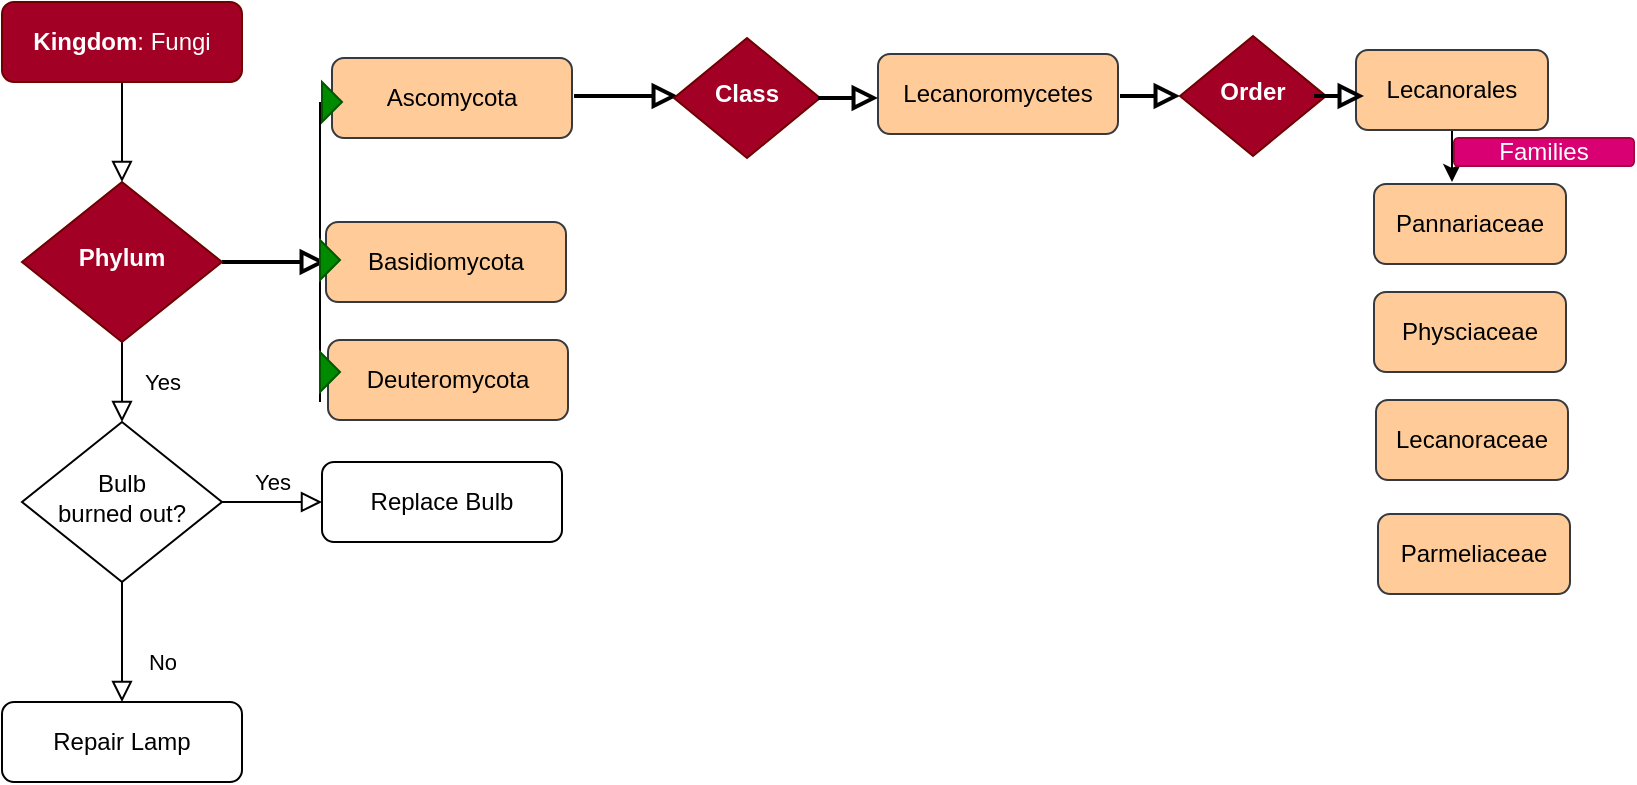 <mxfile version="26.0.16">
  <diagram id="C5RBs43oDa-KdzZeNtuy" name="Page-1">
    <mxGraphModel dx="1086" dy="426" grid="1" gridSize="10" guides="1" tooltips="1" connect="1" arrows="1" fold="1" page="1" pageScale="1" pageWidth="827" pageHeight="1169" math="0" shadow="0">
      <root>
        <mxCell id="WIyWlLk6GJQsqaUBKTNV-0" />
        <mxCell id="WIyWlLk6GJQsqaUBKTNV-1" parent="WIyWlLk6GJQsqaUBKTNV-0" />
        <mxCell id="WIyWlLk6GJQsqaUBKTNV-2" value="" style="rounded=0;html=1;jettySize=auto;orthogonalLoop=1;fontSize=11;endArrow=block;endFill=0;endSize=8;strokeWidth=1;shadow=0;labelBackgroundColor=none;edgeStyle=orthogonalEdgeStyle;" parent="WIyWlLk6GJQsqaUBKTNV-1" source="WIyWlLk6GJQsqaUBKTNV-3" target="WIyWlLk6GJQsqaUBKTNV-6" edge="1">
          <mxGeometry relative="1" as="geometry" />
        </mxCell>
        <mxCell id="WIyWlLk6GJQsqaUBKTNV-3" value="&lt;strong&gt;Kingdom&lt;/strong&gt;: Fungi" style="rounded=1;whiteSpace=wrap;html=1;fontSize=12;glass=0;strokeWidth=1;shadow=0;fillColor=#a20025;fontColor=#ffffff;strokeColor=#6F0000;" parent="WIyWlLk6GJQsqaUBKTNV-1" vertex="1">
          <mxGeometry x="34" y="80" width="120" height="40" as="geometry" />
        </mxCell>
        <mxCell id="WIyWlLk6GJQsqaUBKTNV-4" value="Yes" style="rounded=0;html=1;jettySize=auto;orthogonalLoop=1;fontSize=11;endArrow=block;endFill=0;endSize=8;strokeWidth=1;shadow=0;labelBackgroundColor=none;edgeStyle=orthogonalEdgeStyle;" parent="WIyWlLk6GJQsqaUBKTNV-1" source="WIyWlLk6GJQsqaUBKTNV-6" target="WIyWlLk6GJQsqaUBKTNV-10" edge="1">
          <mxGeometry y="20" relative="1" as="geometry">
            <mxPoint as="offset" />
          </mxGeometry>
        </mxCell>
        <mxCell id="WIyWlLk6GJQsqaUBKTNV-5" value="" style="edgeStyle=orthogonalEdgeStyle;rounded=0;html=1;jettySize=auto;orthogonalLoop=1;fontSize=11;endArrow=block;endFill=0;endSize=8;strokeWidth=2;shadow=0;labelBackgroundColor=none;" parent="WIyWlLk6GJQsqaUBKTNV-1" source="WIyWlLk6GJQsqaUBKTNV-6" target="WIyWlLk6GJQsqaUBKTNV-7" edge="1">
          <mxGeometry y="10" relative="1" as="geometry">
            <mxPoint as="offset" />
          </mxGeometry>
        </mxCell>
        <mxCell id="WIyWlLk6GJQsqaUBKTNV-6" value="&lt;strong&gt;Phylum&lt;/strong&gt;" style="rhombus;whiteSpace=wrap;html=1;shadow=0;fontFamily=Helvetica;fontSize=12;align=center;strokeWidth=1;spacing=6;spacingTop=-4;fillColor=#a20025;fontColor=#ffffff;strokeColor=#6F0000;" parent="WIyWlLk6GJQsqaUBKTNV-1" vertex="1">
          <mxGeometry x="44" y="170" width="100" height="80" as="geometry" />
        </mxCell>
        <mxCell id="WIyWlLk6GJQsqaUBKTNV-7" value="Basidiomycota" style="rounded=1;whiteSpace=wrap;html=1;fontSize=12;glass=0;strokeWidth=1;shadow=0;fillColor=#ffcc99;strokeColor=#36393d;" parent="WIyWlLk6GJQsqaUBKTNV-1" vertex="1">
          <mxGeometry x="196" y="190" width="120" height="40" as="geometry" />
        </mxCell>
        <mxCell id="WIyWlLk6GJQsqaUBKTNV-8" value="No" style="rounded=0;html=1;jettySize=auto;orthogonalLoop=1;fontSize=11;endArrow=block;endFill=0;endSize=8;strokeWidth=1;shadow=0;labelBackgroundColor=none;edgeStyle=orthogonalEdgeStyle;" parent="WIyWlLk6GJQsqaUBKTNV-1" source="WIyWlLk6GJQsqaUBKTNV-10" target="WIyWlLk6GJQsqaUBKTNV-11" edge="1">
          <mxGeometry x="0.333" y="20" relative="1" as="geometry">
            <mxPoint as="offset" />
          </mxGeometry>
        </mxCell>
        <mxCell id="WIyWlLk6GJQsqaUBKTNV-9" value="Yes" style="edgeStyle=orthogonalEdgeStyle;rounded=0;html=1;jettySize=auto;orthogonalLoop=1;fontSize=11;endArrow=block;endFill=0;endSize=8;strokeWidth=1;shadow=0;labelBackgroundColor=none;" parent="WIyWlLk6GJQsqaUBKTNV-1" source="WIyWlLk6GJQsqaUBKTNV-10" target="WIyWlLk6GJQsqaUBKTNV-12" edge="1">
          <mxGeometry y="10" relative="1" as="geometry">
            <mxPoint as="offset" />
          </mxGeometry>
        </mxCell>
        <mxCell id="WIyWlLk6GJQsqaUBKTNV-10" value="Bulb&lt;br&gt;burned out?" style="rhombus;whiteSpace=wrap;html=1;shadow=0;fontFamily=Helvetica;fontSize=12;align=center;strokeWidth=1;spacing=6;spacingTop=-4;" parent="WIyWlLk6GJQsqaUBKTNV-1" vertex="1">
          <mxGeometry x="44" y="290" width="100" height="80" as="geometry" />
        </mxCell>
        <mxCell id="WIyWlLk6GJQsqaUBKTNV-11" value="Repair Lamp" style="rounded=1;whiteSpace=wrap;html=1;fontSize=12;glass=0;strokeWidth=1;shadow=0;" parent="WIyWlLk6GJQsqaUBKTNV-1" vertex="1">
          <mxGeometry x="34" y="430" width="120" height="40" as="geometry" />
        </mxCell>
        <mxCell id="WIyWlLk6GJQsqaUBKTNV-12" value="Replace Bulb" style="rounded=1;whiteSpace=wrap;html=1;fontSize=12;glass=0;strokeWidth=1;shadow=0;" parent="WIyWlLk6GJQsqaUBKTNV-1" vertex="1">
          <mxGeometry x="194" y="310" width="120" height="40" as="geometry" />
        </mxCell>
        <mxCell id="vCcGaAl_9_N5oSvXK1y--0" value="" style="endArrow=none;html=1;rounded=0;" edge="1" parent="WIyWlLk6GJQsqaUBKTNV-1">
          <mxGeometry width="50" height="50" relative="1" as="geometry">
            <mxPoint x="193" y="280" as="sourcePoint" />
            <mxPoint x="193" y="130" as="targetPoint" />
          </mxGeometry>
        </mxCell>
        <mxCell id="vCcGaAl_9_N5oSvXK1y--1" value="Ascomycota" style="rounded=1;whiteSpace=wrap;html=1;fontSize=12;glass=0;strokeWidth=1;shadow=0;fillColor=#ffcc99;strokeColor=#36393d;" vertex="1" parent="WIyWlLk6GJQsqaUBKTNV-1">
          <mxGeometry x="199" y="108" width="120" height="40" as="geometry" />
        </mxCell>
        <mxCell id="vCcGaAl_9_N5oSvXK1y--2" value="Deuteromycota" style="rounded=1;whiteSpace=wrap;html=1;fontSize=12;glass=0;strokeWidth=1;shadow=0;fillColor=#ffcc99;strokeColor=#36393d;" vertex="1" parent="WIyWlLk6GJQsqaUBKTNV-1">
          <mxGeometry x="197" y="249" width="120" height="40" as="geometry" />
        </mxCell>
        <mxCell id="vCcGaAl_9_N5oSvXK1y--3" value="" style="triangle;whiteSpace=wrap;html=1;strokeColor=#005700;fillStyle=solid;fillColor=#008a00;fontColor=#ffffff;" vertex="1" parent="WIyWlLk6GJQsqaUBKTNV-1">
          <mxGeometry x="194" y="120" width="10" height="20" as="geometry" />
        </mxCell>
        <mxCell id="vCcGaAl_9_N5oSvXK1y--4" value="" style="triangle;whiteSpace=wrap;html=1;strokeColor=#005700;fillStyle=solid;fillColor=#008a00;fontColor=#ffffff;" vertex="1" parent="WIyWlLk6GJQsqaUBKTNV-1">
          <mxGeometry x="193" y="199" width="10" height="20" as="geometry" />
        </mxCell>
        <mxCell id="vCcGaAl_9_N5oSvXK1y--5" value="" style="triangle;whiteSpace=wrap;html=1;strokeColor=#005700;fillStyle=solid;fillColor=#008a00;fontColor=#ffffff;" vertex="1" parent="WIyWlLk6GJQsqaUBKTNV-1">
          <mxGeometry x="193" y="255" width="10" height="20" as="geometry" />
        </mxCell>
        <mxCell id="vCcGaAl_9_N5oSvXK1y--6" value="" style="edgeStyle=orthogonalEdgeStyle;rounded=0;html=1;jettySize=auto;orthogonalLoop=1;fontSize=11;endArrow=block;endFill=0;endSize=8;strokeWidth=2;shadow=0;labelBackgroundColor=none;" edge="1" parent="WIyWlLk6GJQsqaUBKTNV-1">
          <mxGeometry y="10" relative="1" as="geometry">
            <mxPoint as="offset" />
            <mxPoint x="320" y="127" as="sourcePoint" />
            <mxPoint x="372" y="127" as="targetPoint" />
          </mxGeometry>
        </mxCell>
        <mxCell id="vCcGaAl_9_N5oSvXK1y--7" value="&lt;strong&gt;Class&lt;/strong&gt;" style="rhombus;whiteSpace=wrap;html=1;shadow=0;fontFamily=Helvetica;fontSize=12;align=center;strokeWidth=1;spacing=6;spacingTop=-4;fillColor=#a20025;fontColor=#ffffff;strokeColor=#6F0000;" vertex="1" parent="WIyWlLk6GJQsqaUBKTNV-1">
          <mxGeometry x="370" y="98" width="73" height="60" as="geometry" />
        </mxCell>
        <mxCell id="vCcGaAl_9_N5oSvXK1y--8" value="Lecanoromycetes" style="rounded=1;whiteSpace=wrap;html=1;fontSize=12;glass=0;strokeWidth=1;shadow=0;fillColor=#ffcc99;strokeColor=#36393d;" vertex="1" parent="WIyWlLk6GJQsqaUBKTNV-1">
          <mxGeometry x="472" y="106" width="120" height="40" as="geometry" />
        </mxCell>
        <mxCell id="vCcGaAl_9_N5oSvXK1y--10" value="" style="edgeStyle=orthogonalEdgeStyle;rounded=0;html=1;jettySize=auto;orthogonalLoop=1;fontSize=11;endArrow=block;endFill=0;endSize=8;strokeWidth=2;shadow=0;labelBackgroundColor=none;" edge="1" parent="WIyWlLk6GJQsqaUBKTNV-1">
          <mxGeometry y="10" relative="1" as="geometry">
            <mxPoint as="offset" />
            <mxPoint x="442" y="128" as="sourcePoint" />
            <mxPoint x="472" y="128" as="targetPoint" />
          </mxGeometry>
        </mxCell>
        <mxCell id="vCcGaAl_9_N5oSvXK1y--11" value="" style="edgeStyle=orthogonalEdgeStyle;rounded=0;html=1;jettySize=auto;orthogonalLoop=1;fontSize=11;endArrow=block;endFill=0;endSize=8;strokeWidth=2;shadow=0;labelBackgroundColor=none;" edge="1" parent="WIyWlLk6GJQsqaUBKTNV-1">
          <mxGeometry y="10" relative="1" as="geometry">
            <mxPoint as="offset" />
            <mxPoint x="593" y="127" as="sourcePoint" />
            <mxPoint x="623" y="127" as="targetPoint" />
          </mxGeometry>
        </mxCell>
        <mxCell id="vCcGaAl_9_N5oSvXK1y--12" value="&lt;strong&gt;Order&lt;/strong&gt;" style="rhombus;whiteSpace=wrap;html=1;shadow=0;fontFamily=Helvetica;fontSize=12;align=center;strokeWidth=1;spacing=6;spacingTop=-4;fillColor=#a20025;fontColor=#ffffff;strokeColor=#6F0000;" vertex="1" parent="WIyWlLk6GJQsqaUBKTNV-1">
          <mxGeometry x="623" y="97" width="73" height="60" as="geometry" />
        </mxCell>
        <mxCell id="vCcGaAl_9_N5oSvXK1y--16" value="" style="edgeStyle=orthogonalEdgeStyle;rounded=0;orthogonalLoop=1;jettySize=auto;html=1;" edge="1" parent="WIyWlLk6GJQsqaUBKTNV-1" source="vCcGaAl_9_N5oSvXK1y--13">
          <mxGeometry relative="1" as="geometry">
            <mxPoint x="759" y="170" as="targetPoint" />
          </mxGeometry>
        </mxCell>
        <mxCell id="vCcGaAl_9_N5oSvXK1y--13" value="Lecanorales" style="rounded=1;whiteSpace=wrap;html=1;fontSize=12;glass=0;strokeWidth=1;shadow=0;fillColor=#ffcc99;strokeColor=#36393d;" vertex="1" parent="WIyWlLk6GJQsqaUBKTNV-1">
          <mxGeometry x="711" y="104" width="96" height="40" as="geometry" />
        </mxCell>
        <mxCell id="vCcGaAl_9_N5oSvXK1y--14" value="" style="edgeStyle=orthogonalEdgeStyle;rounded=0;html=1;jettySize=auto;orthogonalLoop=1;fontSize=11;endArrow=block;endFill=0;endSize=8;strokeWidth=2;shadow=0;labelBackgroundColor=none;exitX=0.918;exitY=0.483;exitDx=0;exitDy=0;exitPerimeter=0;" edge="1" parent="WIyWlLk6GJQsqaUBKTNV-1">
          <mxGeometry y="10" relative="1" as="geometry">
            <mxPoint as="offset" />
            <mxPoint x="690.014" y="126.98" as="sourcePoint" />
            <mxPoint x="715" y="127" as="targetPoint" />
          </mxGeometry>
        </mxCell>
        <mxCell id="vCcGaAl_9_N5oSvXK1y--17" value="Pannariaceae" style="rounded=1;whiteSpace=wrap;html=1;fontSize=12;glass=0;strokeWidth=1;shadow=0;fillColor=#ffcc99;strokeColor=#36393d;" vertex="1" parent="WIyWlLk6GJQsqaUBKTNV-1">
          <mxGeometry x="720" y="171" width="96" height="40" as="geometry" />
        </mxCell>
        <mxCell id="vCcGaAl_9_N5oSvXK1y--18" value="Physciaceae" style="rounded=1;whiteSpace=wrap;html=1;fontSize=12;glass=0;strokeWidth=1;shadow=0;fillColor=#ffcc99;strokeColor=#36393d;" vertex="1" parent="WIyWlLk6GJQsqaUBKTNV-1">
          <mxGeometry x="720" y="225" width="96" height="40" as="geometry" />
        </mxCell>
        <mxCell id="vCcGaAl_9_N5oSvXK1y--19" value="Lecanoraceae" style="rounded=1;whiteSpace=wrap;html=1;fontSize=12;glass=0;strokeWidth=1;shadow=0;fillColor=#ffcc99;strokeColor=#36393d;" vertex="1" parent="WIyWlLk6GJQsqaUBKTNV-1">
          <mxGeometry x="721" y="279" width="96" height="40" as="geometry" />
        </mxCell>
        <mxCell id="vCcGaAl_9_N5oSvXK1y--20" value="Families" style="rounded=1;whiteSpace=wrap;html=1;fontSize=12;glass=0;strokeWidth=1;shadow=0;fillColor=#d80073;fontColor=#ffffff;strokeColor=#A50040;" vertex="1" parent="WIyWlLk6GJQsqaUBKTNV-1">
          <mxGeometry x="760" y="148" width="90" height="14" as="geometry" />
        </mxCell>
        <mxCell id="vCcGaAl_9_N5oSvXK1y--21" value="Parmeliaceae" style="rounded=1;whiteSpace=wrap;html=1;fontSize=12;glass=0;strokeWidth=1;shadow=0;fillColor=#ffcc99;strokeColor=#36393d;" vertex="1" parent="WIyWlLk6GJQsqaUBKTNV-1">
          <mxGeometry x="722" y="336" width="96" height="40" as="geometry" />
        </mxCell>
      </root>
    </mxGraphModel>
  </diagram>
</mxfile>
